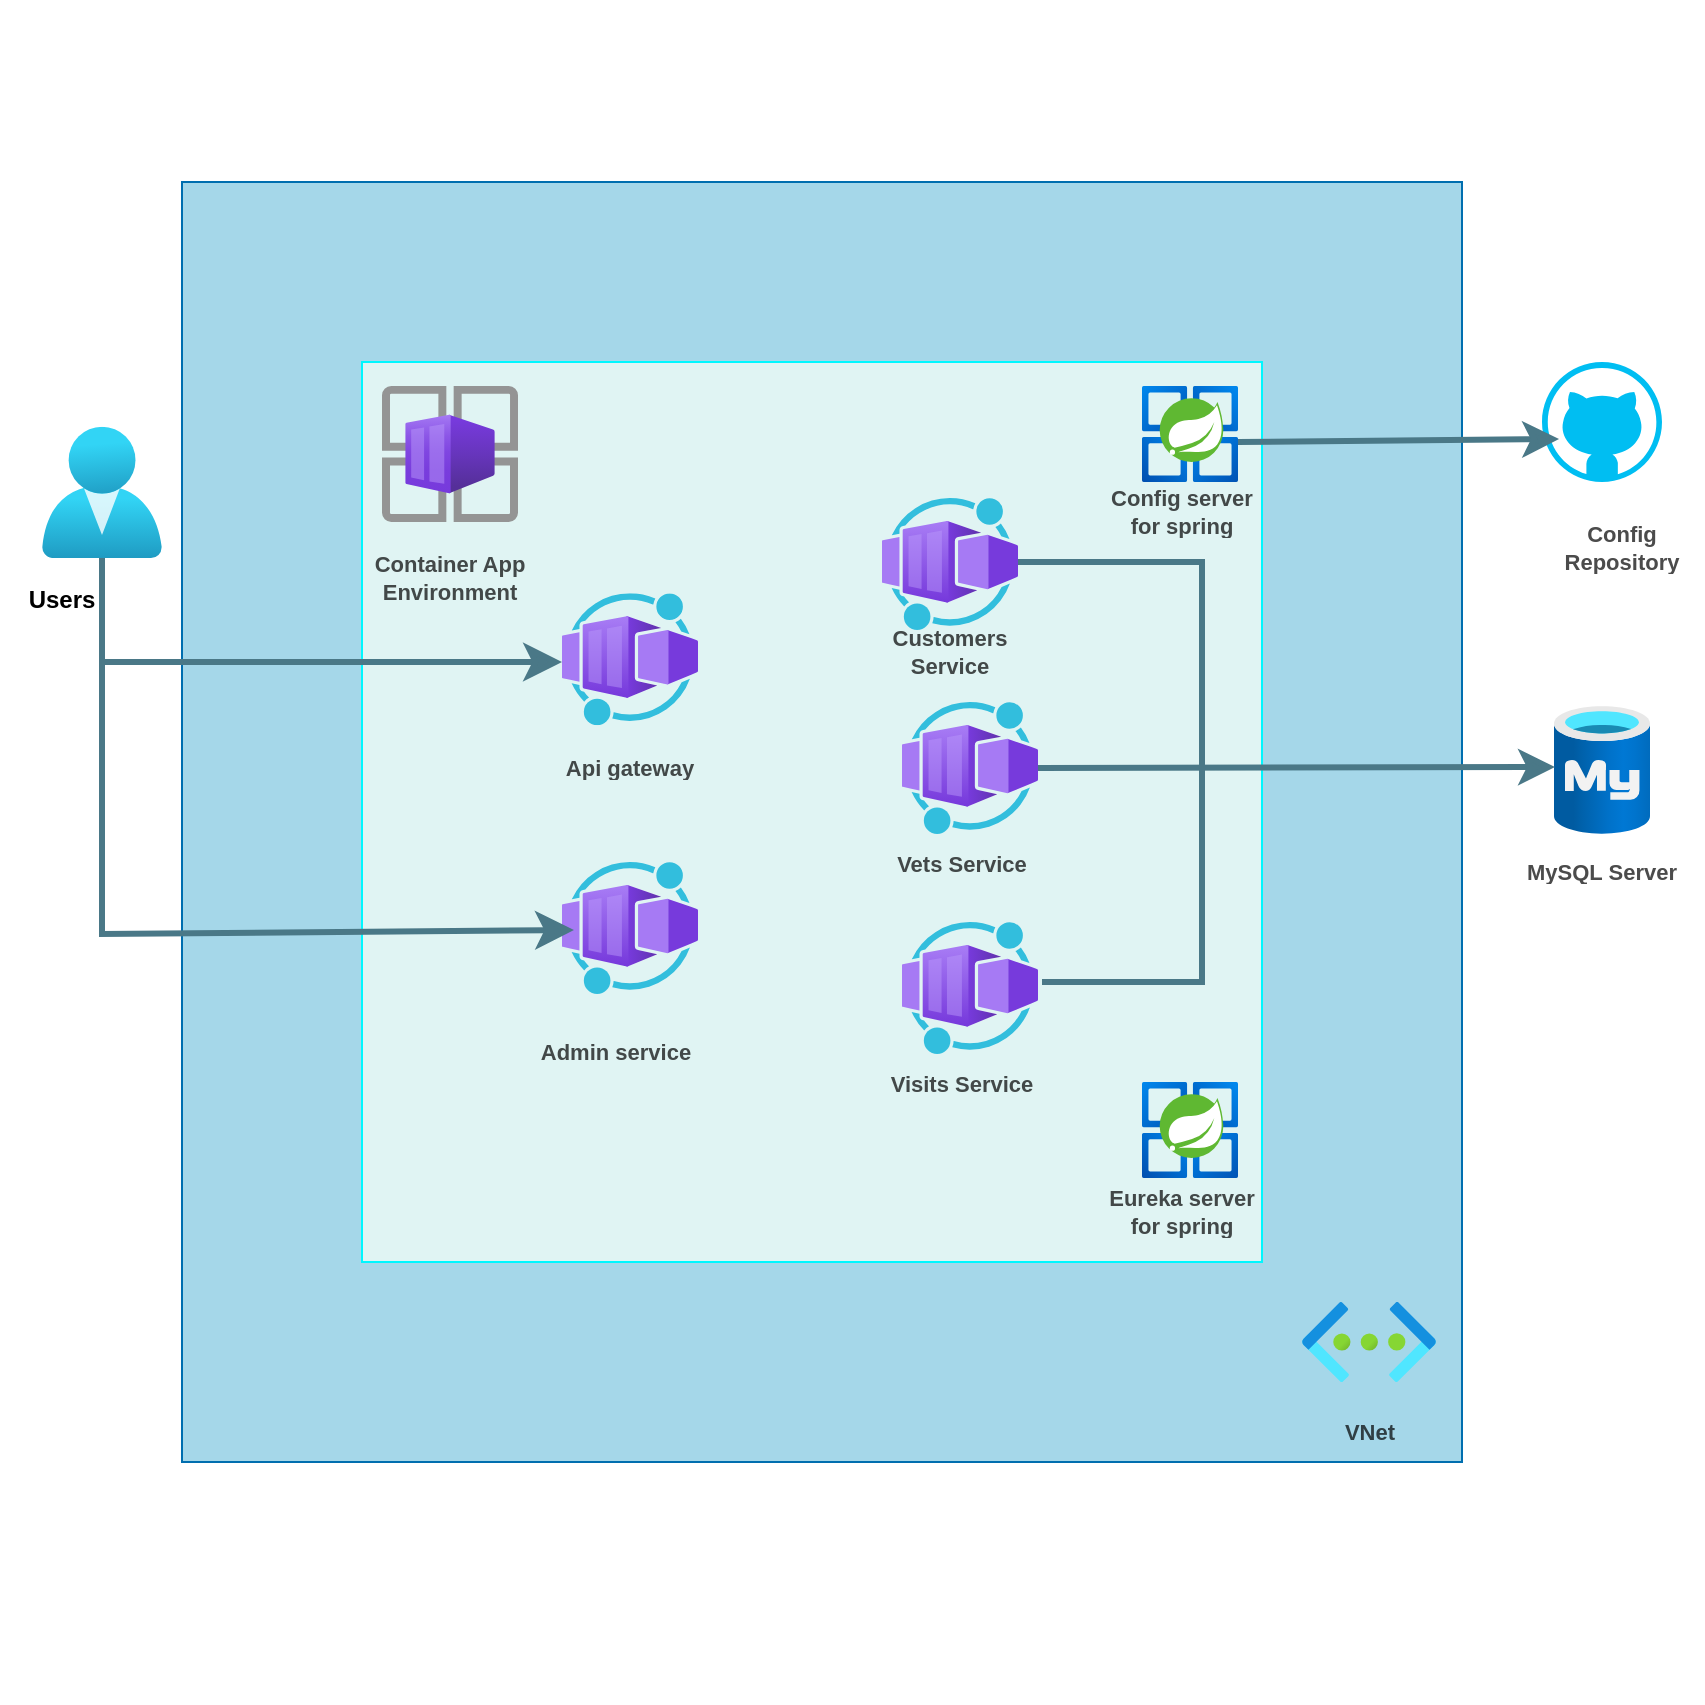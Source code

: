 <mxfile version="24.5.3" type="device">
  <diagram name="Page-1" id="u1nkJ9uYOrJ7bxc7M2nU">
    <mxGraphModel dx="2074" dy="2296" grid="1" gridSize="10" guides="1" tooltips="1" connect="1" arrows="1" fold="1" page="1" pageScale="1" pageWidth="850" pageHeight="1100" math="0" shadow="0">
      <root>
        <mxCell id="0" />
        <mxCell id="1" parent="0" />
        <mxCell id="frRfNmw6XWPK0pzjb5Dw-34" value="" style="whiteSpace=wrap;html=1;aspect=fixed;fillColor=#ffffff;fillStyle=auto;strokeColor=#FFFFFF;gradientColor=#ffffff;" parent="1" vertex="1">
          <mxGeometry x="10" y="-30" width="850" height="850" as="geometry" />
        </mxCell>
        <mxCell id="frRfNmw6XWPK0pzjb5Dw-1" value="&#xa;&lt;span style=&quot;color: rgb(224, 221, 217); font-family: ui-monospace, SFMono-Regular, &amp;quot;SF Mono&amp;quot;, Menlo, Consolas, &amp;quot;Liberation Mono&amp;quot;, monospace; font-size: 14px; font-style: normal; font-variant-ligatures: normal; font-variant-caps: normal; font-weight: 600; letter-spacing: normal; orphans: 2; text-align: start; text-indent: 0px; text-transform: none; widows: 2; word-spacing: 0px; -webkit-text-stroke-width: 0px; white-space: pre-wrap; background-color: rgb(24, 26, 27); text-decoration-thickness: initial; text-decoration-style: initial; text-decoration-color: initial; display: inline !important; float: none;&quot;&gt;FFFFFF&lt;/span&gt;&#xa;&#xa;" style="whiteSpace=wrap;html=1;aspect=fixed;fillColor=#a5d7e9;fontColor=#ffffff;strokeColor=#006EAF;direction=south;" parent="1" vertex="1">
          <mxGeometry x="100" y="60" width="640" height="640" as="geometry" />
        </mxCell>
        <mxCell id="frRfNmw6XWPK0pzjb5Dw-2" value="" style="whiteSpace=wrap;html=1;aspect=fixed;fillColor=#E0F4F3;strokeColor=#00F7FF;" parent="1" vertex="1">
          <mxGeometry x="190" y="150" width="450" height="450" as="geometry" />
        </mxCell>
        <mxCell id="frRfNmw6XWPK0pzjb5Dw-3" value="" style="image;aspect=fixed;html=1;points=[];align=center;fontSize=12;image=img/lib/azure2/other/Container_App_Environments.svg;" parent="1" vertex="1">
          <mxGeometry x="200" y="162" width="68" height="68" as="geometry" />
        </mxCell>
        <mxCell id="frRfNmw6XWPK0pzjb5Dw-4" value="" style="image;aspect=fixed;html=1;points=[];align=center;fontSize=12;image=img/lib/azure2/other/Worker_Container_App.svg;" parent="1" vertex="1">
          <mxGeometry x="290" y="265.63" width="68" height="66" as="geometry" />
        </mxCell>
        <mxCell id="frRfNmw6XWPK0pzjb5Dw-5" value="" style="image;aspect=fixed;html=1;points=[];align=center;fontSize=12;image=img/lib/azure2/other/Worker_Container_App.svg;" parent="1" vertex="1">
          <mxGeometry x="460" y="430" width="68" height="66" as="geometry" />
        </mxCell>
        <mxCell id="frRfNmw6XWPK0pzjb5Dw-6" value="" style="image;aspect=fixed;html=1;points=[];align=center;fontSize=12;image=img/lib/azure2/other/Worker_Container_App.svg;" parent="1" vertex="1">
          <mxGeometry x="450" y="218" width="68" height="66" as="geometry" />
        </mxCell>
        <mxCell id="frRfNmw6XWPK0pzjb5Dw-7" value="" style="image;aspect=fixed;html=1;points=[];align=center;fontSize=12;image=img/lib/azure2/other/Worker_Container_App.svg;" parent="1" vertex="1">
          <mxGeometry x="460" y="320" width="68" height="66" as="geometry" />
        </mxCell>
        <mxCell id="frRfNmw6XWPK0pzjb5Dw-8" value="" style="image;aspect=fixed;html=1;points=[];align=center;fontSize=12;image=img/lib/azure2/other/Worker_Container_App.svg;" parent="1" vertex="1">
          <mxGeometry x="290" y="400" width="68" height="66" as="geometry" />
        </mxCell>
        <mxCell id="frRfNmw6XWPK0pzjb5Dw-9" value="" style="image;aspect=fixed;html=1;points=[];align=center;fontSize=12;image=img/lib/azure2/identity/Users.svg;" parent="1" vertex="1">
          <mxGeometry x="30" y="182.37" width="60" height="65.63" as="geometry" />
        </mxCell>
        <mxCell id="frRfNmw6XWPK0pzjb5Dw-13" value="" style="verticalLabelPosition=bottom;html=1;verticalAlign=top;align=center;strokeColor=none;fillColor=#00BEF2;shape=mxgraph.azure.github_code;pointerEvents=1;" parent="1" vertex="1">
          <mxGeometry x="780" y="150" width="60" height="60" as="geometry" />
        </mxCell>
        <mxCell id="frRfNmw6XWPK0pzjb5Dw-19" value="" style="image;aspect=fixed;html=1;points=[];align=center;fontSize=12;image=img/lib/azure2/compute/Azure_Spring_Cloud.svg;" parent="1" vertex="1">
          <mxGeometry x="580" y="162" width="48" height="48" as="geometry" />
        </mxCell>
        <mxCell id="frRfNmw6XWPK0pzjb5Dw-20" value="" style="image;aspect=fixed;html=1;points=[];align=center;fontSize=12;image=img/lib/azure2/compute/Azure_Spring_Cloud.svg;" parent="1" vertex="1">
          <mxGeometry x="580" y="510" width="48" height="48" as="geometry" />
        </mxCell>
        <mxCell id="frRfNmw6XWPK0pzjb5Dw-21" value="" style="image;aspect=fixed;html=1;points=[];align=center;fontSize=12;image=img/lib/azure2/networking/Virtual_Networks.svg;" parent="1" vertex="1">
          <mxGeometry x="660" y="620" width="67" height="40" as="geometry" />
        </mxCell>
        <mxCell id="frRfNmw6XWPK0pzjb5Dw-22" value="" style="image;aspect=fixed;html=1;points=[];align=center;fontSize=12;image=img/lib/azure2/databases/Azure_Database_MySQL_Server.svg;" parent="1" vertex="1">
          <mxGeometry x="786" y="322" width="48" height="64" as="geometry" />
        </mxCell>
        <mxCell id="frRfNmw6XWPK0pzjb5Dw-28" value="" style="endArrow=classic;html=1;rounded=0;entryX=0.01;entryY=0.477;entryDx=0;entryDy=0;entryPerimeter=0;strokeWidth=3;endSize=9;strokeColor=#4a7887;" parent="1" source="frRfNmw6XWPK0pzjb5Dw-7" target="frRfNmw6XWPK0pzjb5Dw-22" edge="1">
          <mxGeometry width="50" height="50" relative="1" as="geometry">
            <mxPoint x="862.496" y="354.754" as="sourcePoint" />
            <mxPoint x="550" y="351.25" as="targetPoint" />
          </mxGeometry>
        </mxCell>
        <mxCell id="frRfNmw6XWPK0pzjb5Dw-30" value="" style="endArrow=none;html=1;rounded=0;strokeWidth=3;endSize=9;strokeColor=#4a7887;" parent="1" edge="1">
          <mxGeometry width="50" height="50" relative="1" as="geometry">
            <mxPoint x="518" y="250" as="sourcePoint" />
            <mxPoint x="530" y="460" as="targetPoint" />
            <Array as="points">
              <mxPoint x="610" y="250" />
              <mxPoint x="610" y="460" />
              <mxPoint x="530" y="460" />
            </Array>
          </mxGeometry>
        </mxCell>
        <mxCell id="frRfNmw6XWPK0pzjb5Dw-31" value="" style="endArrow=classic;html=1;rounded=0;entryX=0.142;entryY=0.642;entryDx=0;entryDy=0;entryPerimeter=0;strokeWidth=3;endSize=9;strokeColor=#4a7887;" parent="1" target="frRfNmw6XWPK0pzjb5Dw-13" edge="1">
          <mxGeometry width="50" height="50" relative="1" as="geometry">
            <mxPoint x="628" y="190" as="sourcePoint" />
            <mxPoint x="678" y="140" as="targetPoint" />
          </mxGeometry>
        </mxCell>
        <mxCell id="frRfNmw6XWPK0pzjb5Dw-10" style="edgeStyle=orthogonalEdgeStyle;rounded=0;orthogonalLoop=1;jettySize=auto;html=1;strokeColor=#4a7887;endSize=10;strokeWidth=3;" parent="1" source="frRfNmw6XWPK0pzjb5Dw-9" edge="1">
          <mxGeometry relative="1" as="geometry">
            <mxPoint x="290" y="300" as="targetPoint" />
            <Array as="points">
              <mxPoint x="60" y="300" />
            </Array>
          </mxGeometry>
        </mxCell>
        <mxCell id="frRfNmw6XWPK0pzjb5Dw-36" value="" style="endArrow=classic;html=1;rounded=0;strokeWidth=3;endSize=10;strokeColor=#4a7887;entryX=0.088;entryY=0.515;entryDx=0;entryDy=0;entryPerimeter=0;" parent="1" target="frRfNmw6XWPK0pzjb5Dw-8" edge="1">
          <mxGeometry width="50" height="50" relative="1" as="geometry">
            <mxPoint x="60" y="300" as="sourcePoint" />
            <mxPoint x="280" y="436" as="targetPoint" />
            <Array as="points">
              <mxPoint x="60" y="436" />
            </Array>
          </mxGeometry>
        </mxCell>
        <mxCell id="qmUi4MIc0_ioXcH1dGm4-1" value="Container App Environment" style="text;html=1;align=center;verticalAlign=middle;whiteSpace=wrap;rounded=0;strokeWidth=1;fontStyle=1;fontSize=11;textOpacity=70;" vertex="1" parent="1">
          <mxGeometry x="194" y="236" width="80" height="44" as="geometry" />
        </mxCell>
        <mxCell id="qmUi4MIc0_ioXcH1dGm4-2" value="VNet" style="text;html=1;align=center;verticalAlign=middle;whiteSpace=wrap;rounded=0;strokeWidth=1;fontStyle=1;fontSize=11;textOpacity=70;" vertex="1" parent="1">
          <mxGeometry x="653.5" y="670" width="80" height="30" as="geometry" />
        </mxCell>
        <mxCell id="qmUi4MIc0_ioXcH1dGm4-3" value="&lt;b&gt;Users&lt;/b&gt;" style="text;html=1;align=center;verticalAlign=middle;whiteSpace=wrap;rounded=0;" vertex="1" parent="1">
          <mxGeometry x="10" y="254" width="60" height="30" as="geometry" />
        </mxCell>
        <mxCell id="qmUi4MIc0_ioXcH1dGm4-4" value="MySQL Server" style="text;html=1;align=center;verticalAlign=middle;whiteSpace=wrap;rounded=0;strokeWidth=1;fontStyle=1;fontSize=11;textOpacity=70;" vertex="1" parent="1">
          <mxGeometry x="770" y="390" width="80" height="30" as="geometry" />
        </mxCell>
        <mxCell id="qmUi4MIc0_ioXcH1dGm4-5" value="Config Repository" style="text;html=1;align=center;verticalAlign=middle;whiteSpace=wrap;rounded=0;strokeWidth=1;fontStyle=1;fontSize=11;textOpacity=70;" vertex="1" parent="1">
          <mxGeometry x="780" y="228" width="80" height="30" as="geometry" />
        </mxCell>
        <mxCell id="qmUi4MIc0_ioXcH1dGm4-6" value="Api gateway" style="text;html=1;align=center;verticalAlign=middle;whiteSpace=wrap;rounded=0;strokeWidth=1;fontStyle=1;fontSize=11;textOpacity=70;" vertex="1" parent="1">
          <mxGeometry x="284" y="338" width="80" height="30" as="geometry" />
        </mxCell>
        <mxCell id="qmUi4MIc0_ioXcH1dGm4-7" value="Admin service" style="text;html=1;align=center;verticalAlign=middle;whiteSpace=wrap;rounded=0;strokeWidth=1;fontStyle=1;fontSize=11;textOpacity=70;" vertex="1" parent="1">
          <mxGeometry x="274" y="480" width="86" height="30" as="geometry" />
        </mxCell>
        <mxCell id="qmUi4MIc0_ioXcH1dGm4-8" value="Customers Service" style="text;html=1;align=center;verticalAlign=middle;whiteSpace=wrap;rounded=0;strokeWidth=1;fontStyle=1;fontSize=11;textOpacity=70;" vertex="1" parent="1">
          <mxGeometry x="444" y="280" width="80" height="30" as="geometry" />
        </mxCell>
        <mxCell id="qmUi4MIc0_ioXcH1dGm4-9" value="Vets Service" style="text;html=1;align=center;verticalAlign=middle;whiteSpace=wrap;rounded=0;strokeWidth=1;fontStyle=1;fontSize=11;textOpacity=70;" vertex="1" parent="1">
          <mxGeometry x="450" y="386" width="80" height="30" as="geometry" />
        </mxCell>
        <mxCell id="qmUi4MIc0_ioXcH1dGm4-10" value="Visits Service" style="text;html=1;align=center;verticalAlign=middle;whiteSpace=wrap;rounded=0;strokeWidth=1;fontStyle=1;fontSize=11;textOpacity=70;" vertex="1" parent="1">
          <mxGeometry x="450" y="496" width="80" height="30" as="geometry" />
        </mxCell>
        <mxCell id="qmUi4MIc0_ioXcH1dGm4-11" value="Config server for spring" style="text;html=1;align=center;verticalAlign=middle;whiteSpace=wrap;rounded=0;strokeWidth=1;fontStyle=1;fontSize=11;textOpacity=70;" vertex="1" parent="1">
          <mxGeometry x="560" y="210" width="80" height="30" as="geometry" />
        </mxCell>
        <mxCell id="qmUi4MIc0_ioXcH1dGm4-12" value="Eureka server for spring" style="text;html=1;align=center;verticalAlign=middle;whiteSpace=wrap;rounded=0;strokeWidth=1;fontStyle=1;fontSize=11;textOpacity=70;" vertex="1" parent="1">
          <mxGeometry x="560" y="560" width="80" height="30" as="geometry" />
        </mxCell>
      </root>
    </mxGraphModel>
  </diagram>
</mxfile>
